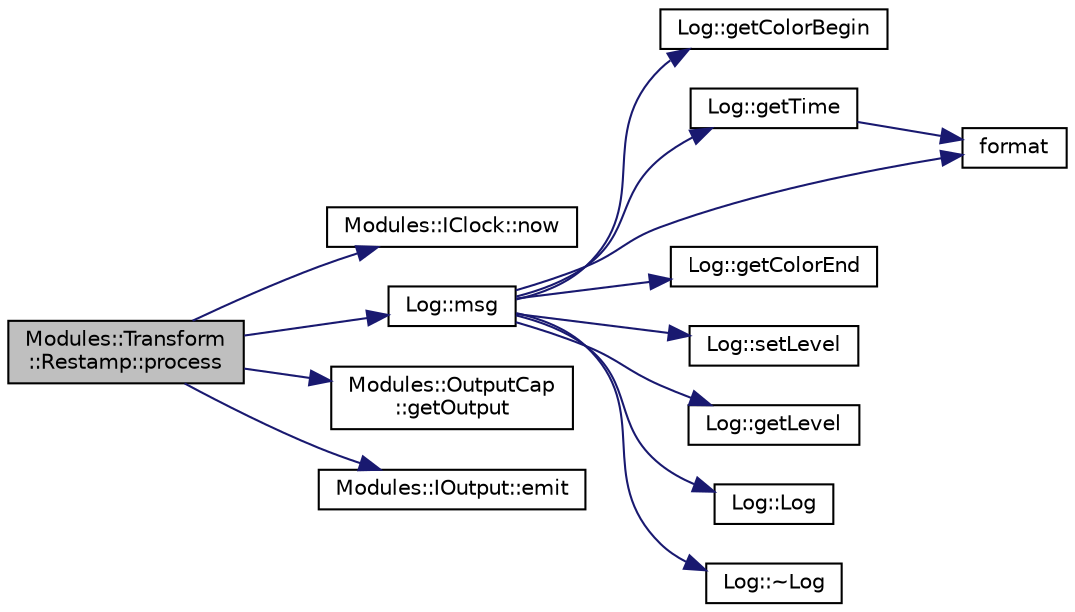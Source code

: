 digraph "Modules::Transform::Restamp::process"
{
 // INTERACTIVE_SVG=YES
  edge [fontname="Helvetica",fontsize="10",labelfontname="Helvetica",labelfontsize="10"];
  node [fontname="Helvetica",fontsize="10",shape=record];
  rankdir="LR";
  Node1 [label="Modules::Transform\l::Restamp::process",height=0.2,width=0.4,color="black", fillcolor="grey75", style="filled", fontcolor="black"];
  Node1 -> Node2 [color="midnightblue",fontsize="10",style="solid",fontname="Helvetica"];
  Node2 [label="Modules::IClock::now",height=0.2,width=0.4,color="black", fillcolor="white", style="filled",URL="$struct_modules_1_1_i_clock.html#a2e8c467e947a9e94e21fd14e2e62a694"];
  Node1 -> Node3 [color="midnightblue",fontsize="10",style="solid",fontname="Helvetica"];
  Node3 [label="Log::msg",height=0.2,width=0.4,color="black", fillcolor="white", style="filled",URL="$class_log.html#a84056ae8f88a105f7b5fa3770f2f15d8"];
  Node3 -> Node4 [color="midnightblue",fontsize="10",style="solid",fontname="Helvetica"];
  Node4 [label="Log::getColorBegin",height=0.2,width=0.4,color="black", fillcolor="white", style="filled",URL="$class_log.html#a00080fae9f969e7c3eff2f40c7211cb3"];
  Node3 -> Node5 [color="midnightblue",fontsize="10",style="solid",fontname="Helvetica"];
  Node5 [label="Log::getTime",height=0.2,width=0.4,color="black", fillcolor="white", style="filled",URL="$class_log.html#a1e8efa09c5b342ba1f9ba6d13811fa14"];
  Node5 -> Node6 [color="midnightblue",fontsize="10",style="solid",fontname="Helvetica"];
  Node6 [label="format",height=0.2,width=0.4,color="black", fillcolor="white", style="filled",URL="$format_8hpp.html#a3aca22086b5c6398b980286ac7dd89ad"];
  Node3 -> Node6 [color="midnightblue",fontsize="10",style="solid",fontname="Helvetica"];
  Node3 -> Node7 [color="midnightblue",fontsize="10",style="solid",fontname="Helvetica"];
  Node7 [label="Log::getColorEnd",height=0.2,width=0.4,color="black", fillcolor="white", style="filled",URL="$class_log.html#a1a3e0507d4f5f0486dc7fa8d98954941"];
  Node3 -> Node8 [color="midnightblue",fontsize="10",style="solid",fontname="Helvetica"];
  Node8 [label="Log::setLevel",height=0.2,width=0.4,color="black", fillcolor="white", style="filled",URL="$class_log.html#a64a94fff24e5ed45a1d627d3709b6e52"];
  Node3 -> Node9 [color="midnightblue",fontsize="10",style="solid",fontname="Helvetica"];
  Node9 [label="Log::getLevel",height=0.2,width=0.4,color="black", fillcolor="white", style="filled",URL="$class_log.html#a8def54b27ed38887e1fd074c2ea18a82"];
  Node3 -> Node10 [color="midnightblue",fontsize="10",style="solid",fontname="Helvetica"];
  Node10 [label="Log::Log",height=0.2,width=0.4,color="black", fillcolor="white", style="filled",URL="$class_log.html#af6071a60aa52b6c1b511f99b4bc1b8fe"];
  Node3 -> Node11 [color="midnightblue",fontsize="10",style="solid",fontname="Helvetica"];
  Node11 [label="Log::~Log",height=0.2,width=0.4,color="black", fillcolor="white", style="filled",URL="$class_log.html#a0fbfda88fbee5027c89f6eb121059360"];
  Node1 -> Node12 [color="midnightblue",fontsize="10",style="solid",fontname="Helvetica"];
  Node12 [label="Modules::OutputCap\l::getOutput",height=0.2,width=0.4,color="black", fillcolor="white", style="filled",URL="$class_modules_1_1_output_cap.html#aabe2a134f4dbacbf31b6e99ad63b9a45"];
  Node1 -> Node13 [color="midnightblue",fontsize="10",style="solid",fontname="Helvetica"];
  Node13 [label="Modules::IOutput::emit",height=0.2,width=0.4,color="black", fillcolor="white", style="filled",URL="$struct_modules_1_1_i_output.html#a4e3aef83730df83faa736bc6f1d98aee"];
}
